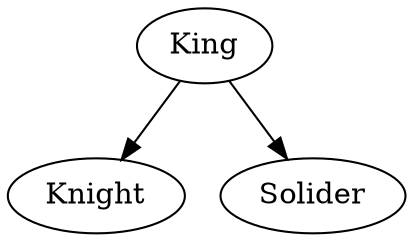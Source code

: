 // Thre round Table
digraph {
	A [label=King]
	B [label=Knight]
	C [label=Solider]
	A -> B
	A -> C
}
